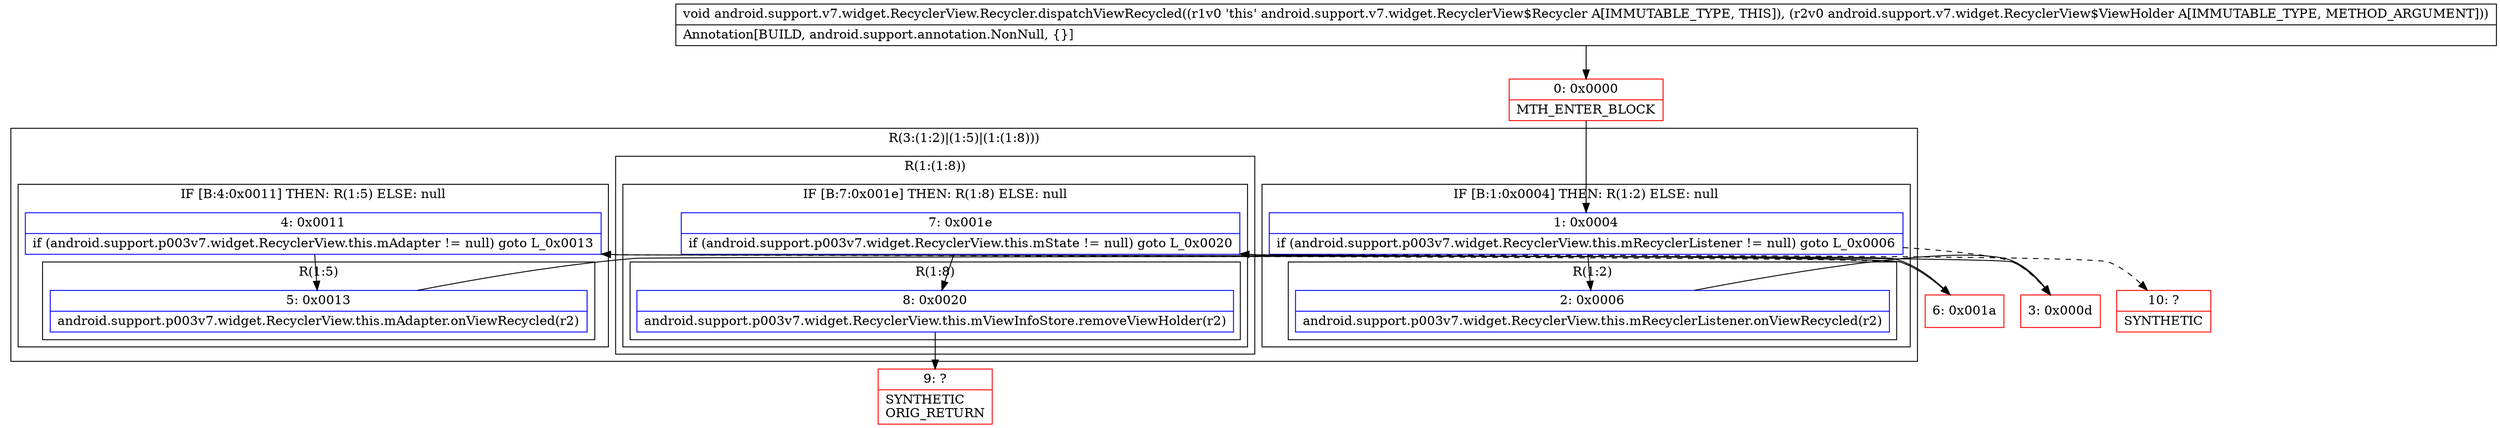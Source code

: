 digraph "CFG forandroid.support.v7.widget.RecyclerView.Recycler.dispatchViewRecycled(Landroid\/support\/v7\/widget\/RecyclerView$ViewHolder;)V" {
subgraph cluster_Region_621381726 {
label = "R(3:(1:2)|(1:5)|(1:(1:8)))";
node [shape=record,color=blue];
subgraph cluster_IfRegion_2103945410 {
label = "IF [B:1:0x0004] THEN: R(1:2) ELSE: null";
node [shape=record,color=blue];
Node_1 [shape=record,label="{1\:\ 0x0004|if (android.support.p003v7.widget.RecyclerView.this.mRecyclerListener != null) goto L_0x0006\l}"];
subgraph cluster_Region_454079697 {
label = "R(1:2)";
node [shape=record,color=blue];
Node_2 [shape=record,label="{2\:\ 0x0006|android.support.p003v7.widget.RecyclerView.this.mRecyclerListener.onViewRecycled(r2)\l}"];
}
}
subgraph cluster_IfRegion_1823871965 {
label = "IF [B:4:0x0011] THEN: R(1:5) ELSE: null";
node [shape=record,color=blue];
Node_4 [shape=record,label="{4\:\ 0x0011|if (android.support.p003v7.widget.RecyclerView.this.mAdapter != null) goto L_0x0013\l}"];
subgraph cluster_Region_93597037 {
label = "R(1:5)";
node [shape=record,color=blue];
Node_5 [shape=record,label="{5\:\ 0x0013|android.support.p003v7.widget.RecyclerView.this.mAdapter.onViewRecycled(r2)\l}"];
}
}
subgraph cluster_Region_1165341861 {
label = "R(1:(1:8))";
node [shape=record,color=blue];
subgraph cluster_IfRegion_1532831462 {
label = "IF [B:7:0x001e] THEN: R(1:8) ELSE: null";
node [shape=record,color=blue];
Node_7 [shape=record,label="{7\:\ 0x001e|if (android.support.p003v7.widget.RecyclerView.this.mState != null) goto L_0x0020\l}"];
subgraph cluster_Region_128581291 {
label = "R(1:8)";
node [shape=record,color=blue];
Node_8 [shape=record,label="{8\:\ 0x0020|android.support.p003v7.widget.RecyclerView.this.mViewInfoStore.removeViewHolder(r2)\l}"];
}
}
}
}
Node_0 [shape=record,color=red,label="{0\:\ 0x0000|MTH_ENTER_BLOCK\l}"];
Node_3 [shape=record,color=red,label="{3\:\ 0x000d}"];
Node_6 [shape=record,color=red,label="{6\:\ 0x001a}"];
Node_9 [shape=record,color=red,label="{9\:\ ?|SYNTHETIC\lORIG_RETURN\l}"];
Node_10 [shape=record,color=red,label="{10\:\ ?|SYNTHETIC\l}"];
MethodNode[shape=record,label="{void android.support.v7.widget.RecyclerView.Recycler.dispatchViewRecycled((r1v0 'this' android.support.v7.widget.RecyclerView$Recycler A[IMMUTABLE_TYPE, THIS]), (r2v0 android.support.v7.widget.RecyclerView$ViewHolder A[IMMUTABLE_TYPE, METHOD_ARGUMENT]))  | Annotation[BUILD, android.support.annotation.NonNull, \{\}]\l}"];
MethodNode -> Node_0;
Node_1 -> Node_2;
Node_1 -> Node_3[style=dashed];
Node_2 -> Node_3;
Node_4 -> Node_5;
Node_4 -> Node_6[style=dashed];
Node_5 -> Node_6;
Node_7 -> Node_8;
Node_7 -> Node_10[style=dashed];
Node_8 -> Node_9;
Node_0 -> Node_1;
Node_3 -> Node_4;
Node_6 -> Node_7;
}

